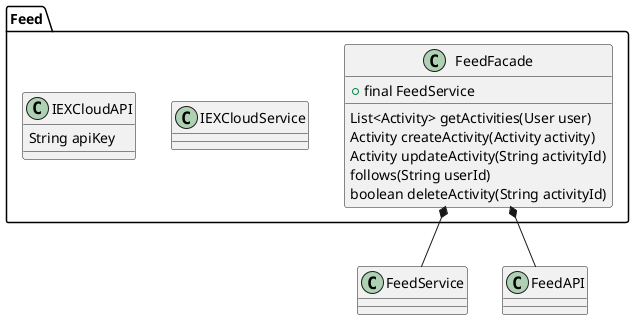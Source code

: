 @startuml

package Feed {
    class FeedFacade {
        +final FeedService

        List<Activity> getActivities(User user)
        Activity createActivity(Activity activity)
        Activity updateActivity(String activityId)
        follows(String userId)
        boolean deleteActivity(String activityId)

    }

    class IEXCloudService {

    }

    class IEXCloudAPI {
    String apiKey
    }
}

FeedFacade *-- FeedService
FeedFacade *-- FeedAPI

@enduml